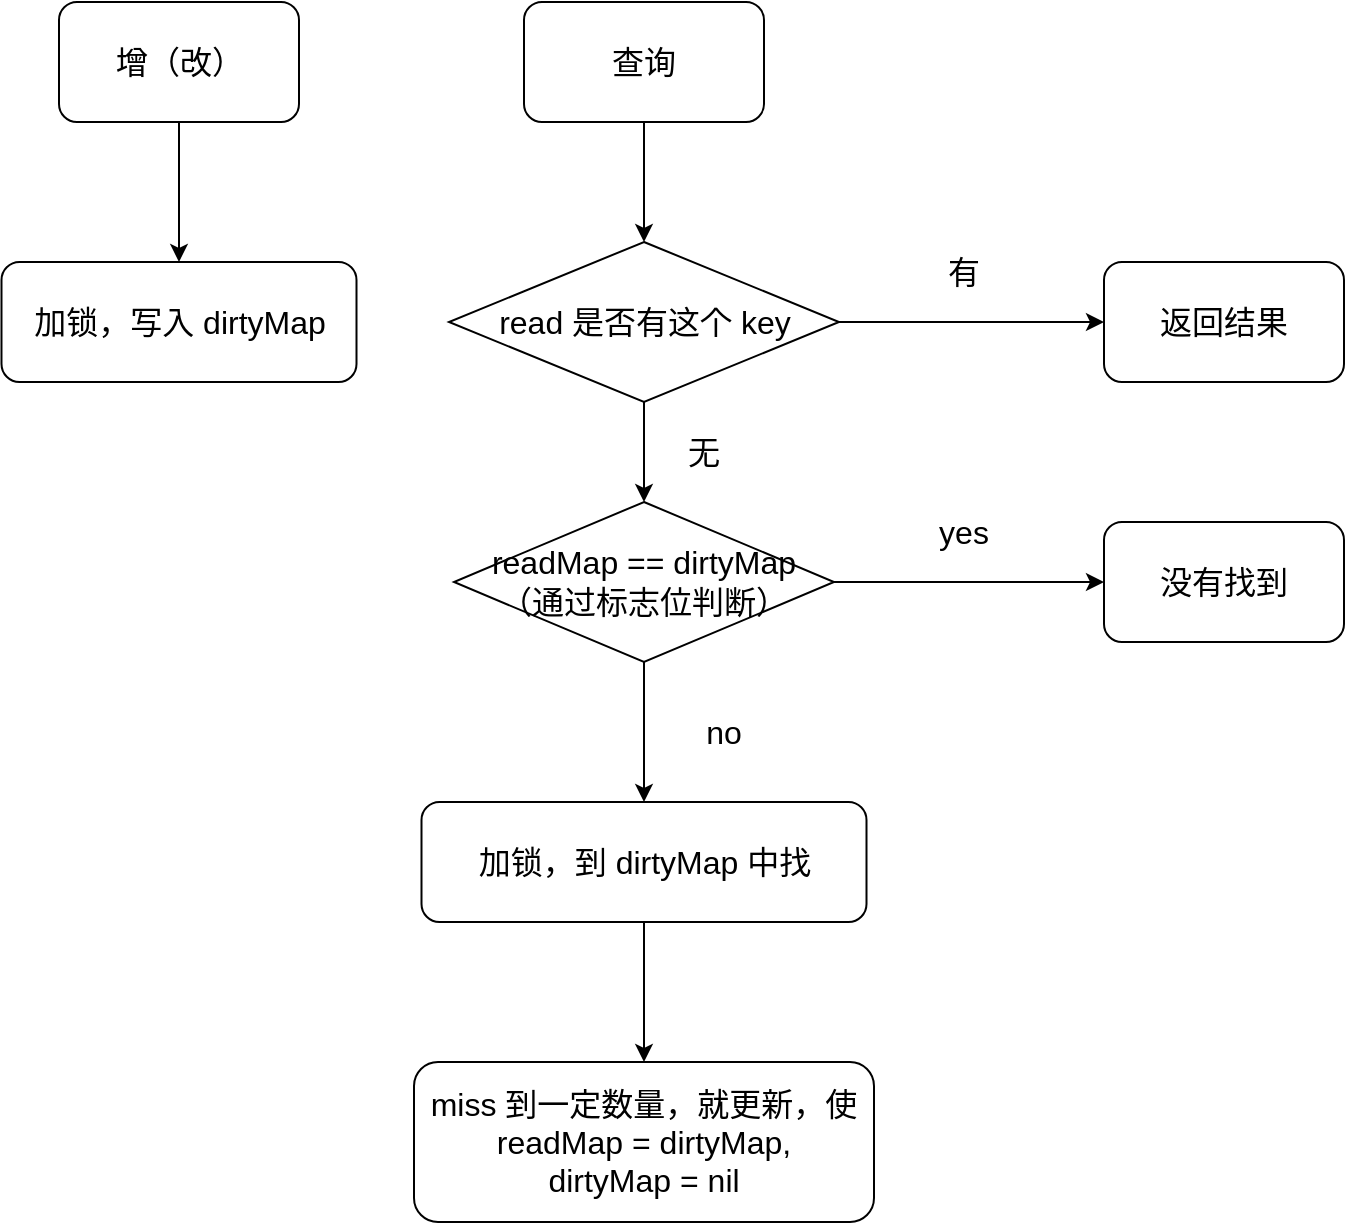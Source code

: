 <mxfile version="20.2.3" type="device"><diagram id="B2SC9gdqGKMPHube39iX" name="第 1 页"><mxGraphModel dx="1102" dy="841" grid="1" gridSize="10" guides="1" tooltips="1" connect="1" arrows="1" fold="1" page="1" pageScale="1" pageWidth="827" pageHeight="1169" math="0" shadow="0"><root><mxCell id="0"/><mxCell id="1" parent="0"/><mxCell id="9wBcXuDdu2xerg4rgwUh-1" value="&lt;span style=&quot;font-size: 16px;&quot;&gt;增（改）&lt;/span&gt;" style="rounded=1;whiteSpace=wrap;html=1;" vertex="1" parent="1"><mxGeometry x="377.5" y="70" width="120" height="60" as="geometry"/></mxCell><mxCell id="9wBcXuDdu2xerg4rgwUh-3" value="&lt;span style=&quot;font-size: 16px;&quot;&gt;查询&lt;/span&gt;" style="rounded=1;whiteSpace=wrap;html=1;" vertex="1" parent="1"><mxGeometry x="610" y="70" width="120" height="60" as="geometry"/></mxCell><mxCell id="9wBcXuDdu2xerg4rgwUh-15" value="加锁，到 dirtyMap 中找" style="rounded=1;whiteSpace=wrap;html=1;fontSize=16;" vertex="1" parent="1"><mxGeometry x="558.75" y="470" width="222.5" height="60" as="geometry"/></mxCell><mxCell id="9wBcXuDdu2xerg4rgwUh-16" value="" style="endArrow=classic;html=1;rounded=0;fontSize=16;exitX=0.5;exitY=1;exitDx=0;exitDy=0;" edge="1" parent="1" source="9wBcXuDdu2xerg4rgwUh-22" target="9wBcXuDdu2xerg4rgwUh-15"><mxGeometry width="50" height="50" relative="1" as="geometry"><mxPoint x="530" y="630" as="sourcePoint"/><mxPoint x="580" y="580" as="targetPoint"/></mxGeometry></mxCell><mxCell id="9wBcXuDdu2xerg4rgwUh-18" value="" style="endArrow=classic;html=1;rounded=0;fontSize=16;exitX=1;exitY=0.5;exitDx=0;exitDy=0;" edge="1" parent="1" source="9wBcXuDdu2xerg4rgwUh-20" target="9wBcXuDdu2xerg4rgwUh-19"><mxGeometry width="50" height="50" relative="1" as="geometry"><mxPoint x="870" y="390" as="sourcePoint"/><mxPoint x="870" y="480" as="targetPoint"/></mxGeometry></mxCell><mxCell id="9wBcXuDdu2xerg4rgwUh-19" value="返回结果" style="rounded=1;whiteSpace=wrap;html=1;fontSize=16;" vertex="1" parent="1"><mxGeometry x="900" y="200" width="120" height="60" as="geometry"/></mxCell><mxCell id="9wBcXuDdu2xerg4rgwUh-20" value="read 是否有这个 key" style="rhombus;whiteSpace=wrap;html=1;fontSize=16;" vertex="1" parent="1"><mxGeometry x="572.5" y="190" width="195" height="80" as="geometry"/></mxCell><mxCell id="9wBcXuDdu2xerg4rgwUh-21" value="有" style="text;html=1;strokeColor=none;fillColor=none;align=center;verticalAlign=middle;whiteSpace=wrap;rounded=0;fontSize=16;" vertex="1" parent="1"><mxGeometry x="800" y="190" width="60" height="30" as="geometry"/></mxCell><mxCell id="9wBcXuDdu2xerg4rgwUh-22" value="readMap == dirtyMap&lt;br&gt;（通过标志位判断）" style="rhombus;whiteSpace=wrap;html=1;fontSize=16;" vertex="1" parent="1"><mxGeometry x="575" y="320" width="190" height="80" as="geometry"/></mxCell><mxCell id="9wBcXuDdu2xerg4rgwUh-23" value="" style="endArrow=classic;html=1;rounded=0;fontSize=16;exitX=1;exitY=0.5;exitDx=0;exitDy=0;" edge="1" parent="1" source="9wBcXuDdu2xerg4rgwUh-22" target="9wBcXuDdu2xerg4rgwUh-24"><mxGeometry width="50" height="50" relative="1" as="geometry"><mxPoint x="560" y="390" as="sourcePoint"/><mxPoint x="900" y="360" as="targetPoint"/></mxGeometry></mxCell><mxCell id="9wBcXuDdu2xerg4rgwUh-24" value="没有找到" style="rounded=1;whiteSpace=wrap;html=1;fontSize=16;" vertex="1" parent="1"><mxGeometry x="900" y="330" width="120" height="60" as="geometry"/></mxCell><mxCell id="9wBcXuDdu2xerg4rgwUh-25" value="yes" style="text;html=1;strokeColor=none;fillColor=none;align=center;verticalAlign=middle;whiteSpace=wrap;rounded=0;fontSize=16;" vertex="1" parent="1"><mxGeometry x="800" y="320" width="60" height="30" as="geometry"/></mxCell><mxCell id="9wBcXuDdu2xerg4rgwUh-26" value="" style="endArrow=classic;html=1;rounded=0;fontSize=16;exitX=0.5;exitY=1;exitDx=0;exitDy=0;" edge="1" parent="1" source="9wBcXuDdu2xerg4rgwUh-3" target="9wBcXuDdu2xerg4rgwUh-20"><mxGeometry width="50" height="50" relative="1" as="geometry"><mxPoint x="560" y="390" as="sourcePoint"/><mxPoint x="610" y="340" as="targetPoint"/></mxGeometry></mxCell><mxCell id="9wBcXuDdu2xerg4rgwUh-28" value="" style="endArrow=classic;html=1;rounded=0;fontSize=16;exitX=0.5;exitY=1;exitDx=0;exitDy=0;" edge="1" parent="1" source="9wBcXuDdu2xerg4rgwUh-20" target="9wBcXuDdu2xerg4rgwUh-22"><mxGeometry width="50" height="50" relative="1" as="geometry"><mxPoint x="560" y="390" as="sourcePoint"/><mxPoint x="610" y="340" as="targetPoint"/></mxGeometry></mxCell><mxCell id="9wBcXuDdu2xerg4rgwUh-29" value="无" style="text;html=1;strokeColor=none;fillColor=none;align=center;verticalAlign=middle;whiteSpace=wrap;rounded=0;fontSize=16;" vertex="1" parent="1"><mxGeometry x="670" y="280" width="60" height="30" as="geometry"/></mxCell><mxCell id="9wBcXuDdu2xerg4rgwUh-30" value="no" style="text;html=1;strokeColor=none;fillColor=none;align=center;verticalAlign=middle;whiteSpace=wrap;rounded=0;fontSize=16;" vertex="1" parent="1"><mxGeometry x="680" y="420" width="60" height="30" as="geometry"/></mxCell><mxCell id="9wBcXuDdu2xerg4rgwUh-35" value="" style="endArrow=classic;html=1;rounded=0;fontSize=16;exitX=0.5;exitY=1;exitDx=0;exitDy=0;entryX=0.5;entryY=0;entryDx=0;entryDy=0;" edge="1" parent="1" source="9wBcXuDdu2xerg4rgwUh-1" target="9wBcXuDdu2xerg4rgwUh-39"><mxGeometry width="50" height="50" relative="1" as="geometry"><mxPoint x="500" y="330" as="sourcePoint"/><mxPoint x="437.5" y="190" as="targetPoint"/></mxGeometry></mxCell><mxCell id="9wBcXuDdu2xerg4rgwUh-37" value="" style="endArrow=classic;html=1;rounded=0;fontSize=16;exitX=0.5;exitY=1;exitDx=0;exitDy=0;" edge="1" parent="1" source="9wBcXuDdu2xerg4rgwUh-15" target="9wBcXuDdu2xerg4rgwUh-38"><mxGeometry width="50" height="50" relative="1" as="geometry"><mxPoint x="490" y="340" as="sourcePoint"/><mxPoint x="670" y="590" as="targetPoint"/></mxGeometry></mxCell><mxCell id="9wBcXuDdu2xerg4rgwUh-38" value="miss 到一定数量，就更新，使&lt;br&gt;readMap = dirtyMap, &lt;br&gt;dirtyMap = nil" style="rounded=1;whiteSpace=wrap;html=1;fontSize=16;" vertex="1" parent="1"><mxGeometry x="555" y="600" width="230" height="80" as="geometry"/></mxCell><mxCell id="9wBcXuDdu2xerg4rgwUh-39" value="加锁，写入 dirtyMap" style="rounded=1;whiteSpace=wrap;html=1;fontSize=16;" vertex="1" parent="1"><mxGeometry x="348.75" y="200" width="177.5" height="60" as="geometry"/></mxCell></root></mxGraphModel></diagram></mxfile>